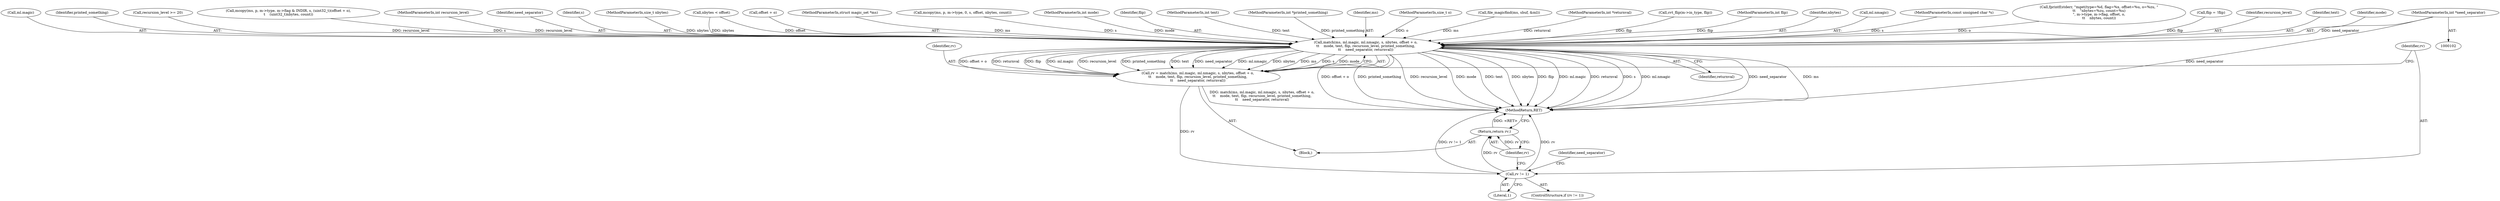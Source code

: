 digraph "0_file_4a284c89d6ef11aca34da65da7d673050a5ea320_4@pointer" {
"1000114" [label="(MethodParameterIn,int *need_separator)"];
"1001724" [label="(Call,match(ms, ml.magic, ml.nmagic, s, nbytes, offset + o,\n\t\t    mode, text, flip, recursion_level, printed_something,\n\t\t    need_separator, returnval))"];
"1001722" [label="(Call,rv = match(ms, ml.magic, ml.nmagic, s, nbytes, offset + o,\n\t\t    mode, text, flip, recursion_level, printed_something,\n\t\t    need_separator, returnval))"];
"1001745" [label="(Call,rv != 1)"];
"1001752" [label="(Return,return rv;)"];
"1000104" [label="(MethodParameterIn,const unsigned char *s)"];
"1001456" [label="(Block,)"];
"1000193" [label="(Call,fprintf(stderr, \"mget(type=%d, flag=%x, offset=%u, o=%zu, \"\n\t\t    \"nbytes=%zu, count=%u)\n\", m->type, m->flag, offset, o,\n\t\t    nbytes, count))"];
"1001724" [label="(Call,match(ms, ml.magic, ml.nmagic, s, nbytes, offset + o,\n\t\t    mode, text, flip, recursion_level, printed_something,\n\t\t    need_separator, returnval))"];
"1001752" [label="(Return,return rv;)"];
"1001686" [label="(Call,flip = !flip)"];
"1001740" [label="(Identifier,recursion_level)"];
"1001738" [label="(Identifier,text)"];
"1001737" [label="(Identifier,mode)"];
"1000114" [label="(MethodParameterIn,int *need_separator)"];
"1001726" [label="(Call,ml.magic)"];
"1001741" [label="(Identifier,printed_something)"];
"1000145" [label="(Call,recursion_level >= 20)"];
"1000158" [label="(Call,mcopy(ms, p, m->type, m->flag & INDIR, s, (uint32_t)(offset + o),\n\t    (uint32_t)nbytes, count))"];
"1000112" [label="(MethodParameterIn,int recursion_level)"];
"1001742" [label="(Identifier,need_separator)"];
"1001732" [label="(Identifier,s)"];
"1000106" [label="(MethodParameterIn,size_t nbytes)"];
"1001746" [label="(Identifier,rv)"];
"1001745" [label="(Call,rv != 1)"];
"1001784" [label="(MethodReturn,RET)"];
"1001666" [label="(Call,nbytes < offset)"];
"1001734" [label="(Call,offset + o)"];
"1000103" [label="(MethodParameterIn,struct magic_set *ms)"];
"1001411" [label="(Call,mcopy(ms, p, m->type, 0, s, offset, nbytes, count))"];
"1000109" [label="(MethodParameterIn,int mode)"];
"1001739" [label="(Identifier,flip)"];
"1000110" [label="(MethodParameterIn,int text)"];
"1001747" [label="(Literal,1)"];
"1001753" [label="(Identifier,rv)"];
"1000113" [label="(MethodParameterIn,int *printed_something)"];
"1001725" [label="(Identifier,ms)"];
"1000107" [label="(MethodParameterIn,size_t o)"];
"1001744" [label="(ControlStructure,if (rv != 1))"];
"1001743" [label="(Identifier,returnval)"];
"1001692" [label="(Call,file_magicfind(ms, sbuf, &ml))"];
"1001723" [label="(Identifier,rv)"];
"1000115" [label="(MethodParameterIn,int *returnval)"];
"1001750" [label="(Identifier,need_separator)"];
"1000425" [label="(Call,cvt_flip(m->in_type, flip))"];
"1001722" [label="(Call,rv = match(ms, ml.magic, ml.nmagic, s, nbytes, offset + o,\n\t\t    mode, text, flip, recursion_level, printed_something,\n\t\t    need_separator, returnval))"];
"1000111" [label="(MethodParameterIn,int flip)"];
"1001733" [label="(Identifier,nbytes)"];
"1001729" [label="(Call,ml.nmagic)"];
"1000114" -> "1000102"  [label="AST: "];
"1000114" -> "1001784"  [label="DDG: need_separator"];
"1000114" -> "1001724"  [label="DDG: need_separator"];
"1001724" -> "1001722"  [label="AST: "];
"1001724" -> "1001743"  [label="CFG: "];
"1001725" -> "1001724"  [label="AST: "];
"1001726" -> "1001724"  [label="AST: "];
"1001729" -> "1001724"  [label="AST: "];
"1001732" -> "1001724"  [label="AST: "];
"1001733" -> "1001724"  [label="AST: "];
"1001734" -> "1001724"  [label="AST: "];
"1001737" -> "1001724"  [label="AST: "];
"1001738" -> "1001724"  [label="AST: "];
"1001739" -> "1001724"  [label="AST: "];
"1001740" -> "1001724"  [label="AST: "];
"1001741" -> "1001724"  [label="AST: "];
"1001742" -> "1001724"  [label="AST: "];
"1001743" -> "1001724"  [label="AST: "];
"1001722" -> "1001724"  [label="CFG: "];
"1001724" -> "1001784"  [label="DDG: ml.magic"];
"1001724" -> "1001784"  [label="DDG: returnval"];
"1001724" -> "1001784"  [label="DDG: s"];
"1001724" -> "1001784"  [label="DDG: ml.nmagic"];
"1001724" -> "1001784"  [label="DDG: need_separator"];
"1001724" -> "1001784"  [label="DDG: ms"];
"1001724" -> "1001784"  [label="DDG: offset + o"];
"1001724" -> "1001784"  [label="DDG: printed_something"];
"1001724" -> "1001784"  [label="DDG: recursion_level"];
"1001724" -> "1001784"  [label="DDG: mode"];
"1001724" -> "1001784"  [label="DDG: text"];
"1001724" -> "1001784"  [label="DDG: nbytes"];
"1001724" -> "1001784"  [label="DDG: flip"];
"1001724" -> "1001722"  [label="DDG: offset + o"];
"1001724" -> "1001722"  [label="DDG: returnval"];
"1001724" -> "1001722"  [label="DDG: flip"];
"1001724" -> "1001722"  [label="DDG: ml.magic"];
"1001724" -> "1001722"  [label="DDG: recursion_level"];
"1001724" -> "1001722"  [label="DDG: printed_something"];
"1001724" -> "1001722"  [label="DDG: text"];
"1001724" -> "1001722"  [label="DDG: need_separator"];
"1001724" -> "1001722"  [label="DDG: ml.nmagic"];
"1001724" -> "1001722"  [label="DDG: nbytes"];
"1001724" -> "1001722"  [label="DDG: ms"];
"1001724" -> "1001722"  [label="DDG: s"];
"1001724" -> "1001722"  [label="DDG: mode"];
"1001692" -> "1001724"  [label="DDG: ms"];
"1000103" -> "1001724"  [label="DDG: ms"];
"1000158" -> "1001724"  [label="DDG: s"];
"1001411" -> "1001724"  [label="DDG: s"];
"1000104" -> "1001724"  [label="DDG: s"];
"1001666" -> "1001724"  [label="DDG: nbytes"];
"1001666" -> "1001724"  [label="DDG: offset"];
"1000106" -> "1001724"  [label="DDG: nbytes"];
"1000193" -> "1001724"  [label="DDG: o"];
"1000107" -> "1001724"  [label="DDG: o"];
"1000109" -> "1001724"  [label="DDG: mode"];
"1000110" -> "1001724"  [label="DDG: text"];
"1001686" -> "1001724"  [label="DDG: flip"];
"1000425" -> "1001724"  [label="DDG: flip"];
"1000111" -> "1001724"  [label="DDG: flip"];
"1000145" -> "1001724"  [label="DDG: recursion_level"];
"1000112" -> "1001724"  [label="DDG: recursion_level"];
"1000113" -> "1001724"  [label="DDG: printed_something"];
"1000115" -> "1001724"  [label="DDG: returnval"];
"1001722" -> "1001456"  [label="AST: "];
"1001723" -> "1001722"  [label="AST: "];
"1001746" -> "1001722"  [label="CFG: "];
"1001722" -> "1001784"  [label="DDG: match(ms, ml.magic, ml.nmagic, s, nbytes, offset + o,\n\t\t    mode, text, flip, recursion_level, printed_something,\n\t\t    need_separator, returnval)"];
"1001722" -> "1001745"  [label="DDG: rv"];
"1001745" -> "1001744"  [label="AST: "];
"1001745" -> "1001747"  [label="CFG: "];
"1001746" -> "1001745"  [label="AST: "];
"1001747" -> "1001745"  [label="AST: "];
"1001750" -> "1001745"  [label="CFG: "];
"1001753" -> "1001745"  [label="CFG: "];
"1001745" -> "1001784"  [label="DDG: rv"];
"1001745" -> "1001784"  [label="DDG: rv != 1"];
"1001745" -> "1001752"  [label="DDG: rv"];
"1001752" -> "1001456"  [label="AST: "];
"1001752" -> "1001753"  [label="CFG: "];
"1001753" -> "1001752"  [label="AST: "];
"1001784" -> "1001752"  [label="CFG: "];
"1001752" -> "1001784"  [label="DDG: <RET>"];
"1001753" -> "1001752"  [label="DDG: rv"];
}
